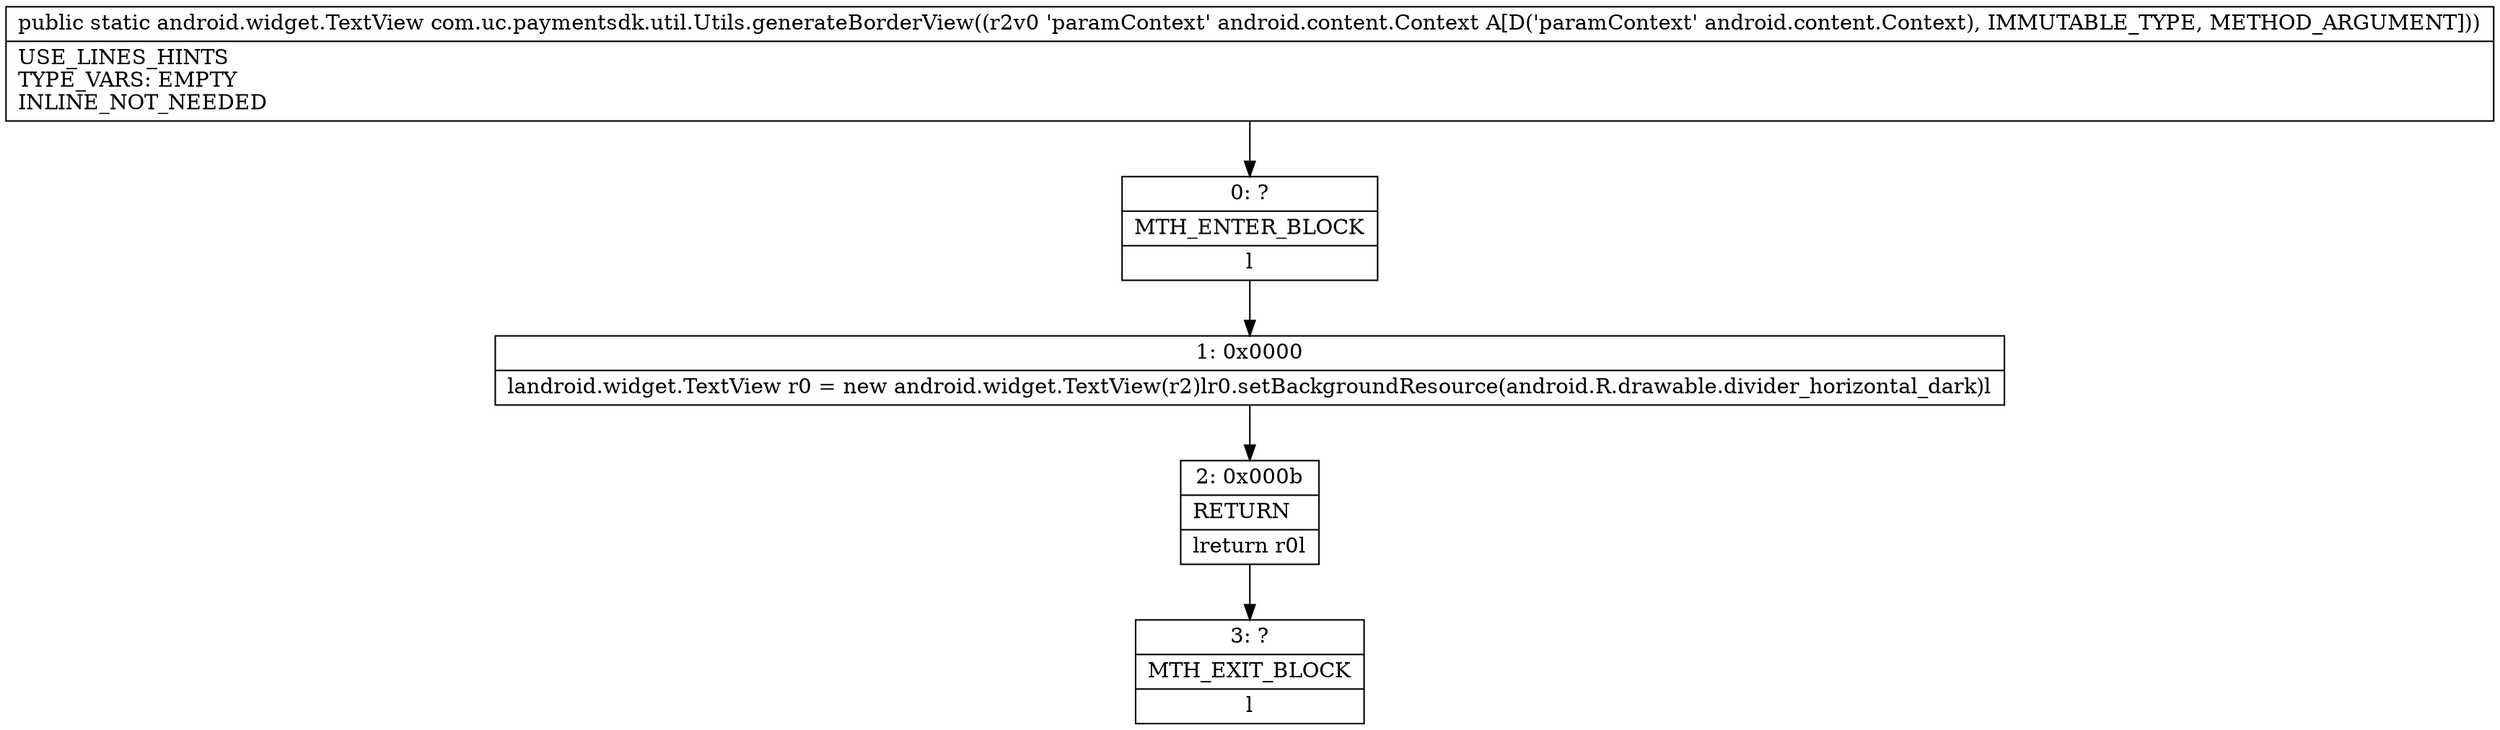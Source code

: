 digraph "CFG forcom.uc.paymentsdk.util.Utils.generateBorderView(Landroid\/content\/Context;)Landroid\/widget\/TextView;" {
Node_0 [shape=record,label="{0\:\ ?|MTH_ENTER_BLOCK\l|l}"];
Node_1 [shape=record,label="{1\:\ 0x0000|landroid.widget.TextView r0 = new android.widget.TextView(r2)lr0.setBackgroundResource(android.R.drawable.divider_horizontal_dark)l}"];
Node_2 [shape=record,label="{2\:\ 0x000b|RETURN\l|lreturn r0l}"];
Node_3 [shape=record,label="{3\:\ ?|MTH_EXIT_BLOCK\l|l}"];
MethodNode[shape=record,label="{public static android.widget.TextView com.uc.paymentsdk.util.Utils.generateBorderView((r2v0 'paramContext' android.content.Context A[D('paramContext' android.content.Context), IMMUTABLE_TYPE, METHOD_ARGUMENT]))  | USE_LINES_HINTS\lTYPE_VARS: EMPTY\lINLINE_NOT_NEEDED\l}"];
MethodNode -> Node_0;
Node_0 -> Node_1;
Node_1 -> Node_2;
Node_2 -> Node_3;
}

